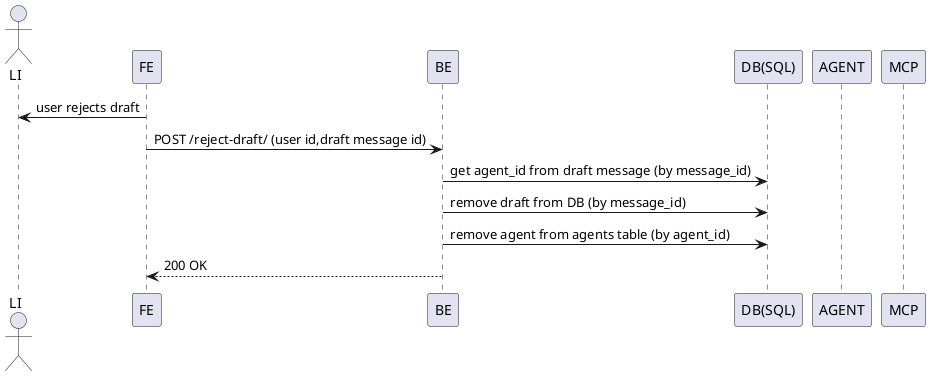 @startuml
actor LI
participant FE
participant BE
participant DB as "DB(SQL)"
participant AGENT
participant MCP

LI <- FE: user rejects draft
FE -> BE: POST /reject-draft/ (user id,draft message id)
BE -> DB: get agent_id from draft message (by message_id)
BE -> DB: remove draft from DB (by message_id)
BE -> DB: remove agent from agents table (by agent_id)
BE --> FE: 200 OK
@enduml
